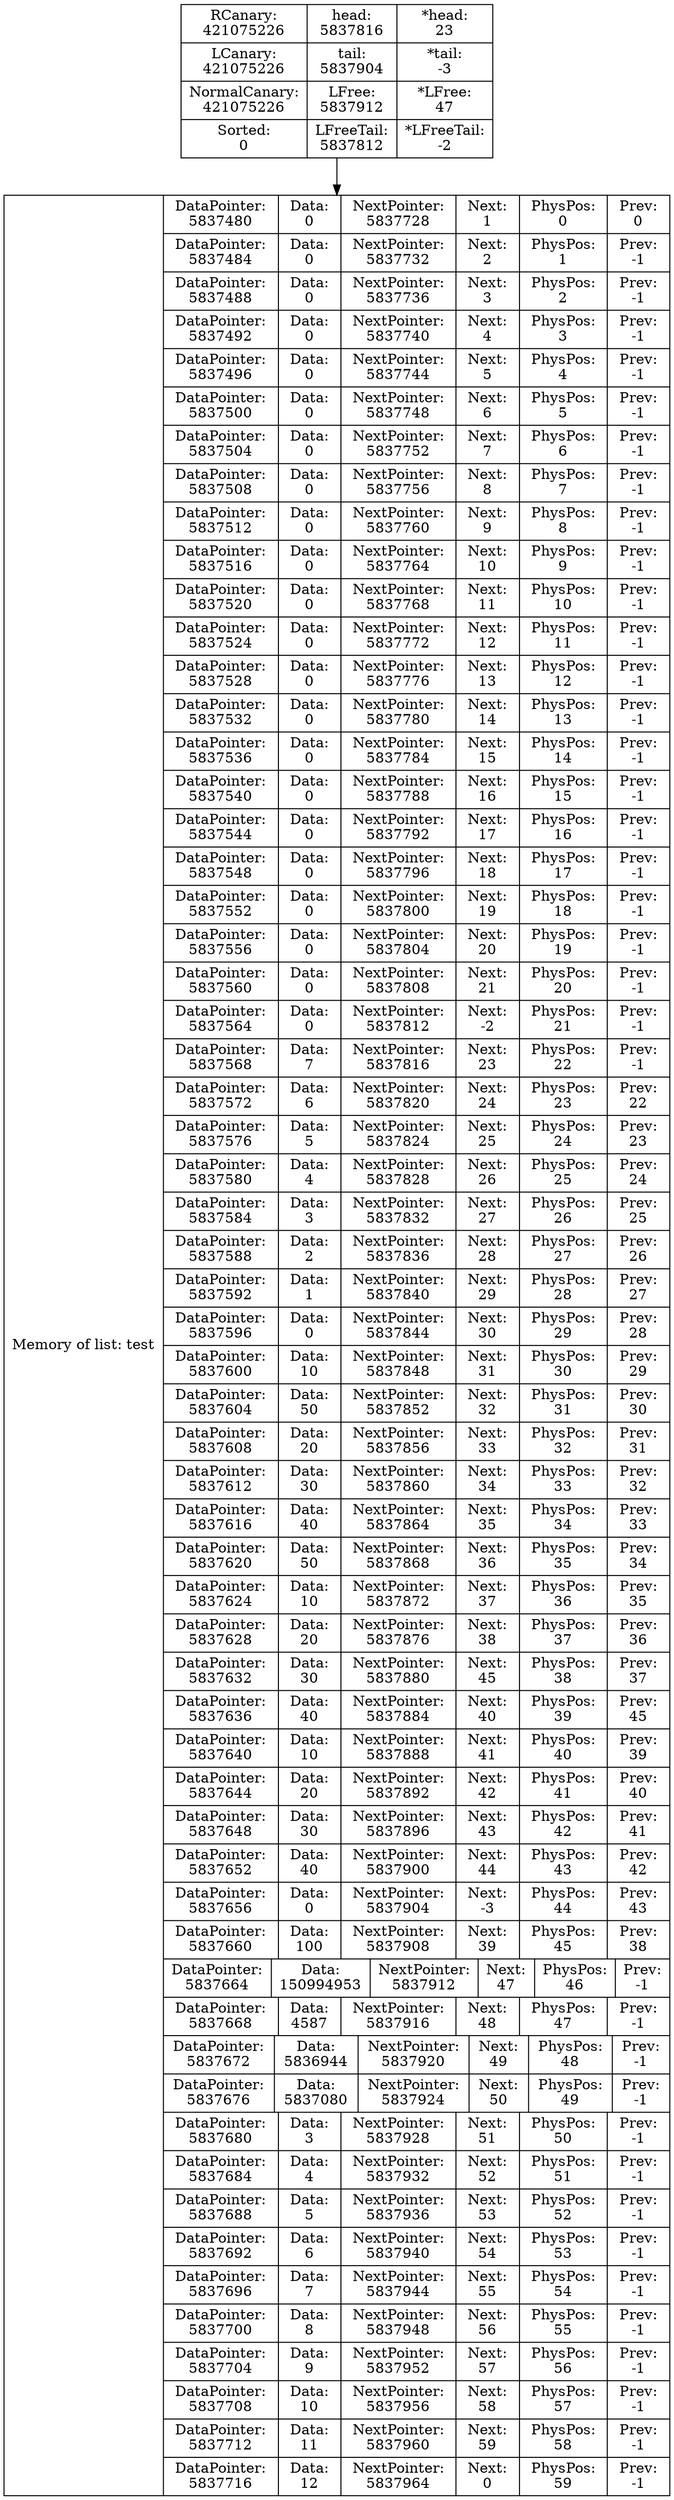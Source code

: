 digraph G{
data [shape=record,label="{Memory of list: test} | {{DataPointer:\n5837480 | Data:\n0 | NextPointer:\n5837728 | Next:\n1 | PhysPos:\n0 | Prev:\n0}
| {DataPointer:\n5837484 | Data:\n0 | NextPointer:\n5837732 | Next:\n2 | PhysPos:\n1 | Prev:\n-1}
| {DataPointer:\n5837488 | Data:\n0 | NextPointer:\n5837736 | Next:\n3 | PhysPos:\n2 | Prev:\n-1}
| {DataPointer:\n5837492 | Data:\n0 | NextPointer:\n5837740 | Next:\n4 | PhysPos:\n3 | Prev:\n-1}
| {DataPointer:\n5837496 | Data:\n0 | NextPointer:\n5837744 | Next:\n5 | PhysPos:\n4 | Prev:\n-1}
| {DataPointer:\n5837500 | Data:\n0 | NextPointer:\n5837748 | Next:\n6 | PhysPos:\n5 | Prev:\n-1}
| {DataPointer:\n5837504 | Data:\n0 | NextPointer:\n5837752 | Next:\n7 | PhysPos:\n6 | Prev:\n-1}
| {DataPointer:\n5837508 | Data:\n0 | NextPointer:\n5837756 | Next:\n8 | PhysPos:\n7 | Prev:\n-1}
| {DataPointer:\n5837512 | Data:\n0 | NextPointer:\n5837760 | Next:\n9 | PhysPos:\n8 | Prev:\n-1}
| {DataPointer:\n5837516 | Data:\n0 | NextPointer:\n5837764 | Next:\n10 | PhysPos:\n9 | Prev:\n-1}
| {DataPointer:\n5837520 | Data:\n0 | NextPointer:\n5837768 | Next:\n11 | PhysPos:\n10 | Prev:\n-1}
| {DataPointer:\n5837524 | Data:\n0 | NextPointer:\n5837772 | Next:\n12 | PhysPos:\n11 | Prev:\n-1}
| {DataPointer:\n5837528 | Data:\n0 | NextPointer:\n5837776 | Next:\n13 | PhysPos:\n12 | Prev:\n-1}
| {DataPointer:\n5837532 | Data:\n0 | NextPointer:\n5837780 | Next:\n14 | PhysPos:\n13 | Prev:\n-1}
| {DataPointer:\n5837536 | Data:\n0 | NextPointer:\n5837784 | Next:\n15 | PhysPos:\n14 | Prev:\n-1}
| {DataPointer:\n5837540 | Data:\n0 | NextPointer:\n5837788 | Next:\n16 | PhysPos:\n15 | Prev:\n-1}
| {DataPointer:\n5837544 | Data:\n0 | NextPointer:\n5837792 | Next:\n17 | PhysPos:\n16 | Prev:\n-1}
| {DataPointer:\n5837548 | Data:\n0 | NextPointer:\n5837796 | Next:\n18 | PhysPos:\n17 | Prev:\n-1}
| {DataPointer:\n5837552 | Data:\n0 | NextPointer:\n5837800 | Next:\n19 | PhysPos:\n18 | Prev:\n-1}
| {DataPointer:\n5837556 | Data:\n0 | NextPointer:\n5837804 | Next:\n20 | PhysPos:\n19 | Prev:\n-1}
| {DataPointer:\n5837560 | Data:\n0 | NextPointer:\n5837808 | Next:\n21 | PhysPos:\n20 | Prev:\n-1}
| {DataPointer:\n5837564 | Data:\n0 | NextPointer:\n5837812 | Next:\n-2 | PhysPos:\n21 | Prev:\n-1}
| {DataPointer:\n5837568 | Data:\n7 | NextPointer:\n5837816 | Next:\n23 | PhysPos:\n22 | Prev:\n-1}
| {DataPointer:\n5837572 | Data:\n6 | NextPointer:\n5837820 | Next:\n24 | PhysPos:\n23 | Prev:\n22}
| {DataPointer:\n5837576 | Data:\n5 | NextPointer:\n5837824 | Next:\n25 | PhysPos:\n24 | Prev:\n23}
| {DataPointer:\n5837580 | Data:\n4 | NextPointer:\n5837828 | Next:\n26 | PhysPos:\n25 | Prev:\n24}
| {DataPointer:\n5837584 | Data:\n3 | NextPointer:\n5837832 | Next:\n27 | PhysPos:\n26 | Prev:\n25}
| {DataPointer:\n5837588 | Data:\n2 | NextPointer:\n5837836 | Next:\n28 | PhysPos:\n27 | Prev:\n26}
| {DataPointer:\n5837592 | Data:\n1 | NextPointer:\n5837840 | Next:\n29 | PhysPos:\n28 | Prev:\n27}
| {DataPointer:\n5837596 | Data:\n0 | NextPointer:\n5837844 | Next:\n30 | PhysPos:\n29 | Prev:\n28}
| {DataPointer:\n5837600 | Data:\n10 | NextPointer:\n5837848 | Next:\n31 | PhysPos:\n30 | Prev:\n29}
| {DataPointer:\n5837604 | Data:\n50 | NextPointer:\n5837852 | Next:\n32 | PhysPos:\n31 | Prev:\n30}
| {DataPointer:\n5837608 | Data:\n20 | NextPointer:\n5837856 | Next:\n33 | PhysPos:\n32 | Prev:\n31}
| {DataPointer:\n5837612 | Data:\n30 | NextPointer:\n5837860 | Next:\n34 | PhysPos:\n33 | Prev:\n32}
| {DataPointer:\n5837616 | Data:\n40 | NextPointer:\n5837864 | Next:\n35 | PhysPos:\n34 | Prev:\n33}
| {DataPointer:\n5837620 | Data:\n50 | NextPointer:\n5837868 | Next:\n36 | PhysPos:\n35 | Prev:\n34}
| {DataPointer:\n5837624 | Data:\n10 | NextPointer:\n5837872 | Next:\n37 | PhysPos:\n36 | Prev:\n35}
| {DataPointer:\n5837628 | Data:\n20 | NextPointer:\n5837876 | Next:\n38 | PhysPos:\n37 | Prev:\n36}
| {DataPointer:\n5837632 | Data:\n30 | NextPointer:\n5837880 | Next:\n45 | PhysPos:\n38 | Prev:\n37}
| {DataPointer:\n5837636 | Data:\n40 | NextPointer:\n5837884 | Next:\n40 | PhysPos:\n39 | Prev:\n45}
| {DataPointer:\n5837640 | Data:\n10 | NextPointer:\n5837888 | Next:\n41 | PhysPos:\n40 | Prev:\n39}
| {DataPointer:\n5837644 | Data:\n20 | NextPointer:\n5837892 | Next:\n42 | PhysPos:\n41 | Prev:\n40}
| {DataPointer:\n5837648 | Data:\n30 | NextPointer:\n5837896 | Next:\n43 | PhysPos:\n42 | Prev:\n41}
| {DataPointer:\n5837652 | Data:\n40 | NextPointer:\n5837900 | Next:\n44 | PhysPos:\n43 | Prev:\n42}
| {DataPointer:\n5837656 | Data:\n0 | NextPointer:\n5837904 | Next:\n-3 | PhysPos:\n44 | Prev:\n43}
| {DataPointer:\n5837660 | Data:\n100 | NextPointer:\n5837908 | Next:\n39 | PhysPos:\n45 | Prev:\n38}
| {DataPointer:\n5837664 | Data:\n150994953 | NextPointer:\n5837912 | Next:\n47 | PhysPos:\n46 | Prev:\n-1}
| {DataPointer:\n5837668 | Data:\n4587 | NextPointer:\n5837916 | Next:\n48 | PhysPos:\n47 | Prev:\n-1}
| {DataPointer:\n5837672 | Data:\n5836944 | NextPointer:\n5837920 | Next:\n49 | PhysPos:\n48 | Prev:\n-1}
| {DataPointer:\n5837676 | Data:\n5837080 | NextPointer:\n5837924 | Next:\n50 | PhysPos:\n49 | Prev:\n-1}
| {DataPointer:\n5837680 | Data:\n3 | NextPointer:\n5837928 | Next:\n51 | PhysPos:\n50 | Prev:\n-1}
| {DataPointer:\n5837684 | Data:\n4 | NextPointer:\n5837932 | Next:\n52 | PhysPos:\n51 | Prev:\n-1}
| {DataPointer:\n5837688 | Data:\n5 | NextPointer:\n5837936 | Next:\n53 | PhysPos:\n52 | Prev:\n-1}
| {DataPointer:\n5837692 | Data:\n6 | NextPointer:\n5837940 | Next:\n54 | PhysPos:\n53 | Prev:\n-1}
| {DataPointer:\n5837696 | Data:\n7 | NextPointer:\n5837944 | Next:\n55 | PhysPos:\n54 | Prev:\n-1}
| {DataPointer:\n5837700 | Data:\n8 | NextPointer:\n5837948 | Next:\n56 | PhysPos:\n55 | Prev:\n-1}
| {DataPointer:\n5837704 | Data:\n9 | NextPointer:\n5837952 | Next:\n57 | PhysPos:\n56 | Prev:\n-1}
| {DataPointer:\n5837708 | Data:\n10 | NextPointer:\n5837956 | Next:\n58 | PhysPos:\n57 | Prev:\n-1}
| {DataPointer:\n5837712 | Data:\n11 | NextPointer:\n5837960 | Next:\n59 | PhysPos:\n58 | Prev:\n-1}
| {DataPointer:\n5837716 | Data:\n12 | NextPointer:\n5837964 | Next:\n0 | PhysPos:\n59 | Prev:\n-1}
}"];
Shild [shape=record,label="{ RCanary:\n421075226 | LCanary:\n421075226  | NormalCanary:\n421075226 | Sorted:\n0 } | { head:\n5837816 | tail:\n5837904 | LFree:\n5837912 | LFreeTail:\n5837812} | { *head:\n23 | *tail:\n-3 | *LFree:\n47 | *LFreeTail:\n-2}"];
Shild->data
}
